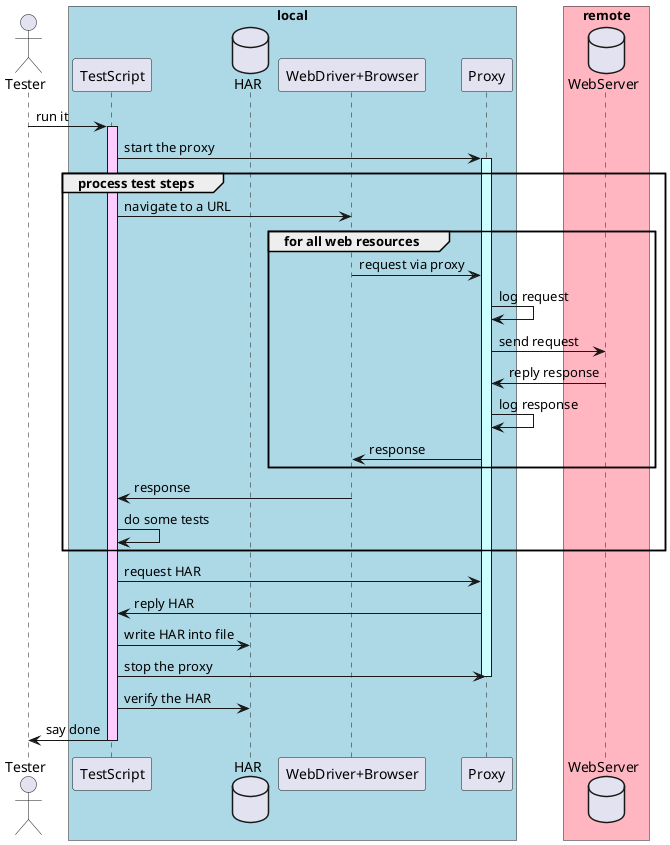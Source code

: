 @startuml sequence

actor       Tester     as tester
box "local" #LightBlue
participant TestScript as script
database    HAR        as har
participant "WebDriver+Browser" as browser
participant Proxy      as proxy
end box

box "remote" #LightPink
database    WebServer  as server
end box

tester   -> script     : run it
activate script #FFccFF
script   -> proxy      : start the proxy
activate proxy #ccFFFF
group process test steps
script   -> browser    : navigate to a URL
group for all web resources
browser  -> proxy      : request via proxy
proxy    -> proxy      : log request
proxy    -> server     : send request
server   -> proxy      : reply response
proxy    -> proxy      : log response
proxy    -> browser    : response
end
browser  -> script     : response
script   -> script     : do some tests
end
script   -> proxy      : request HAR
proxy    -> script     : reply HAR
script   -> har        : write HAR into file
script   -> proxy      : stop the proxy
deactivate proxy
script   -> har        : verify the HAR
script   -> tester     : say done
deactivate script
@enduml

